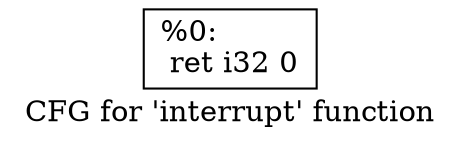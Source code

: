 digraph "CFG for 'interrupt' function" {
	label="CFG for 'interrupt' function";

	Node0x27f9080 [shape=record,label="{%0:\l  ret i32 0\l}"];
}

